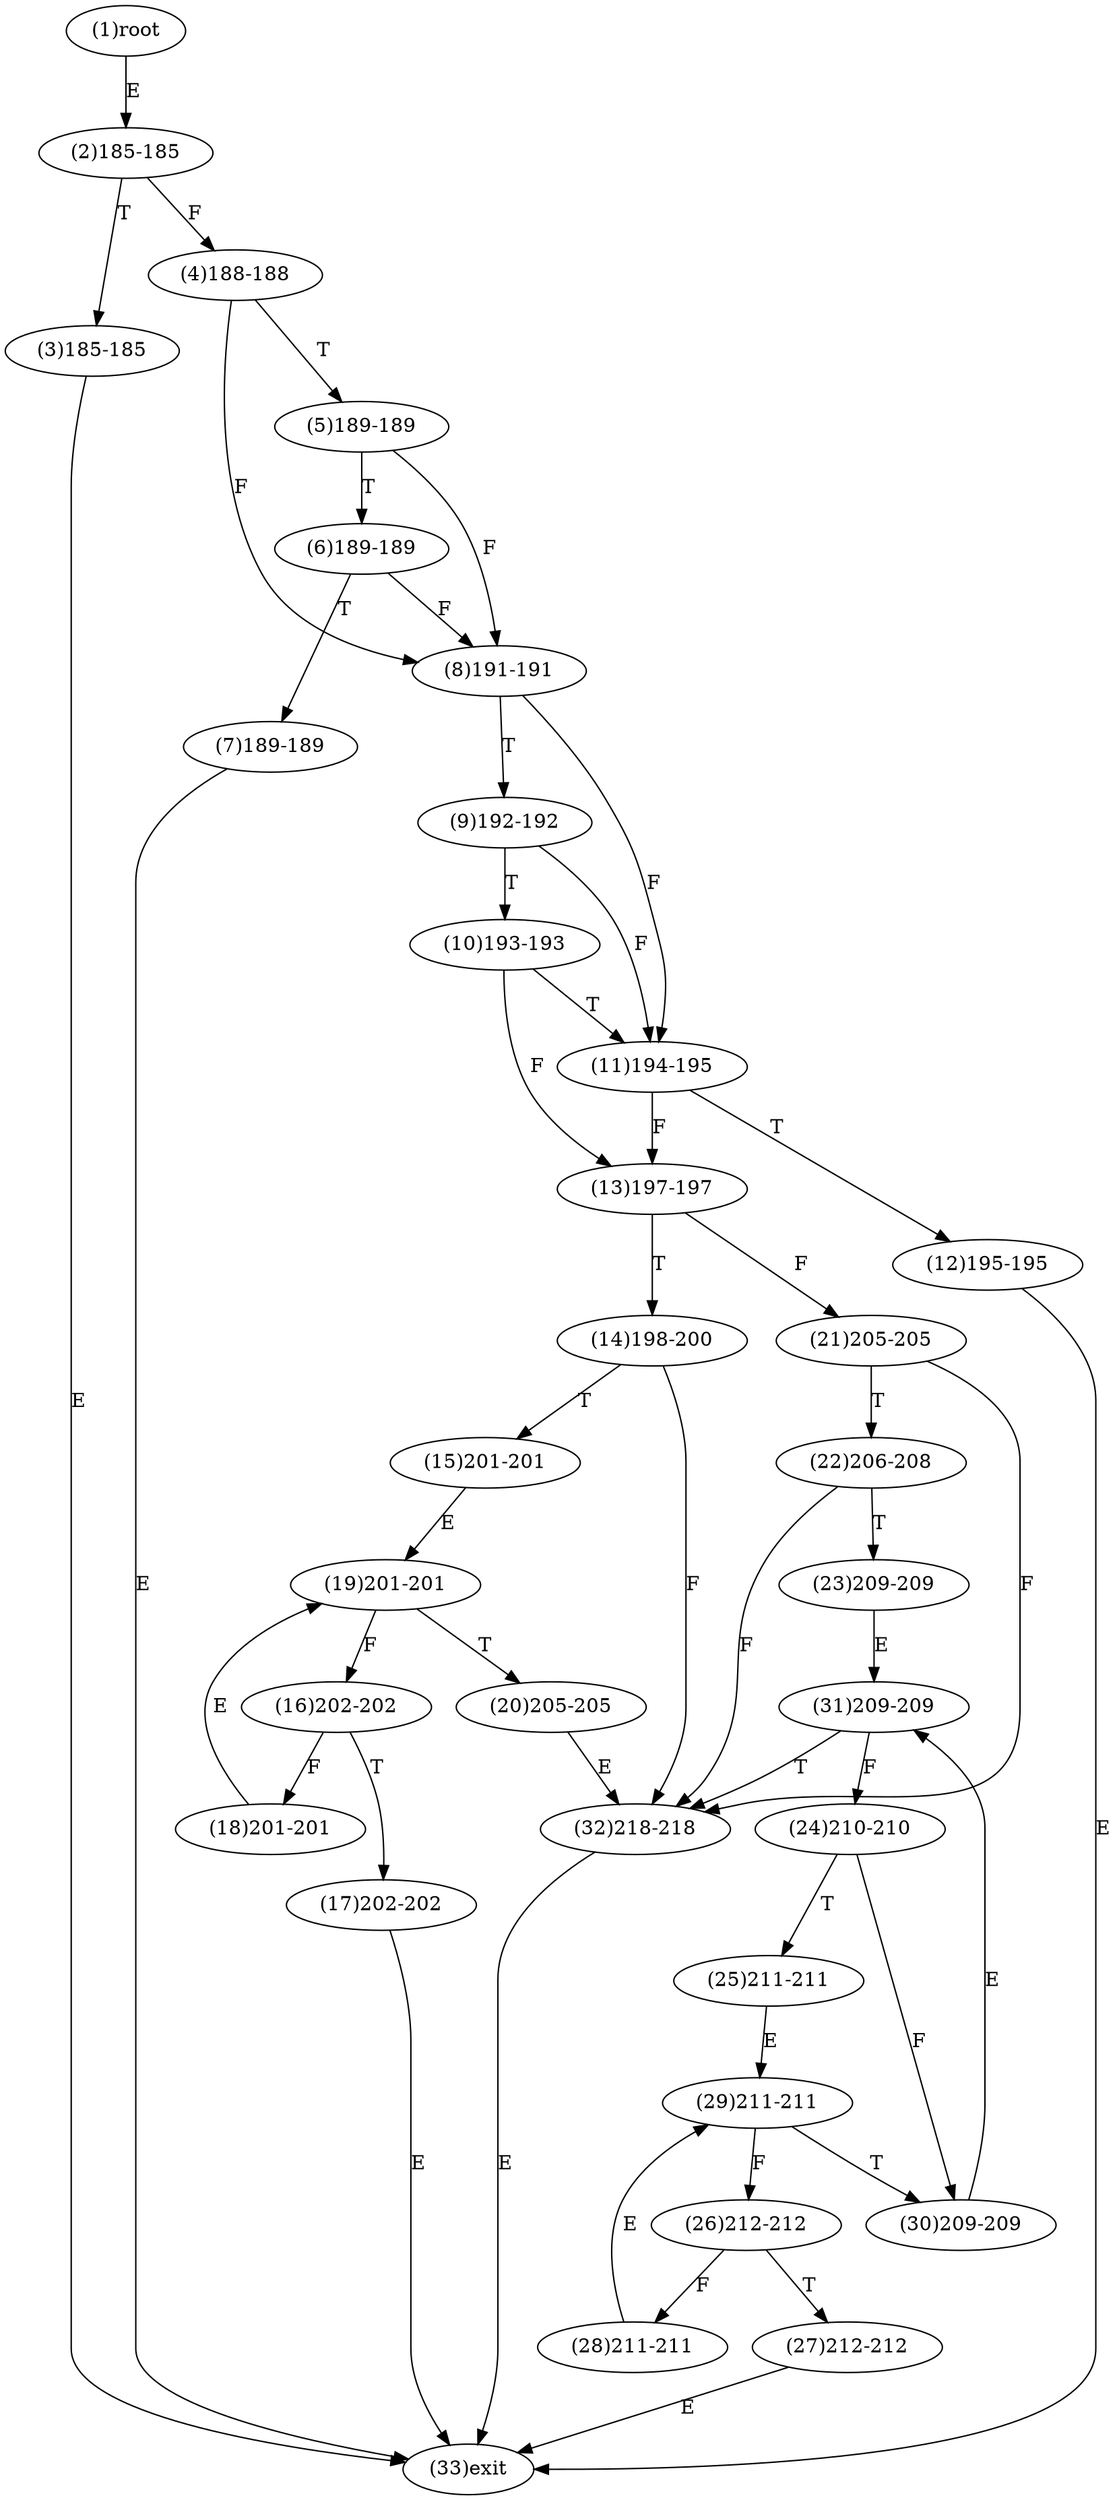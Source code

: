 digraph "" { 
1[ label="(1)root"];
2[ label="(2)185-185"];
3[ label="(3)185-185"];
4[ label="(4)188-188"];
5[ label="(5)189-189"];
6[ label="(6)189-189"];
7[ label="(7)189-189"];
8[ label="(8)191-191"];
9[ label="(9)192-192"];
10[ label="(10)193-193"];
11[ label="(11)194-195"];
12[ label="(12)195-195"];
13[ label="(13)197-197"];
14[ label="(14)198-200"];
15[ label="(15)201-201"];
17[ label="(17)202-202"];
16[ label="(16)202-202"];
19[ label="(19)201-201"];
18[ label="(18)201-201"];
21[ label="(21)205-205"];
20[ label="(20)205-205"];
23[ label="(23)209-209"];
22[ label="(22)206-208"];
25[ label="(25)211-211"];
24[ label="(24)210-210"];
27[ label="(27)212-212"];
26[ label="(26)212-212"];
29[ label="(29)211-211"];
28[ label="(28)211-211"];
31[ label="(31)209-209"];
30[ label="(30)209-209"];
32[ label="(32)218-218"];
33[ label="(33)exit"];
1->2[ label="E"];
2->4[ label="F"];
2->3[ label="T"];
3->33[ label="E"];
4->8[ label="F"];
4->5[ label="T"];
5->8[ label="F"];
5->6[ label="T"];
6->8[ label="F"];
6->7[ label="T"];
7->33[ label="E"];
8->11[ label="F"];
8->9[ label="T"];
9->11[ label="F"];
9->10[ label="T"];
10->13[ label="F"];
10->11[ label="T"];
11->13[ label="F"];
11->12[ label="T"];
12->33[ label="E"];
13->21[ label="F"];
13->14[ label="T"];
14->32[ label="F"];
14->15[ label="T"];
15->19[ label="E"];
16->18[ label="F"];
16->17[ label="T"];
17->33[ label="E"];
18->19[ label="E"];
19->16[ label="F"];
19->20[ label="T"];
20->32[ label="E"];
21->32[ label="F"];
21->22[ label="T"];
22->32[ label="F"];
22->23[ label="T"];
23->31[ label="E"];
24->30[ label="F"];
24->25[ label="T"];
25->29[ label="E"];
26->28[ label="F"];
26->27[ label="T"];
27->33[ label="E"];
28->29[ label="E"];
29->26[ label="F"];
29->30[ label="T"];
30->31[ label="E"];
31->24[ label="F"];
31->32[ label="T"];
32->33[ label="E"];
}